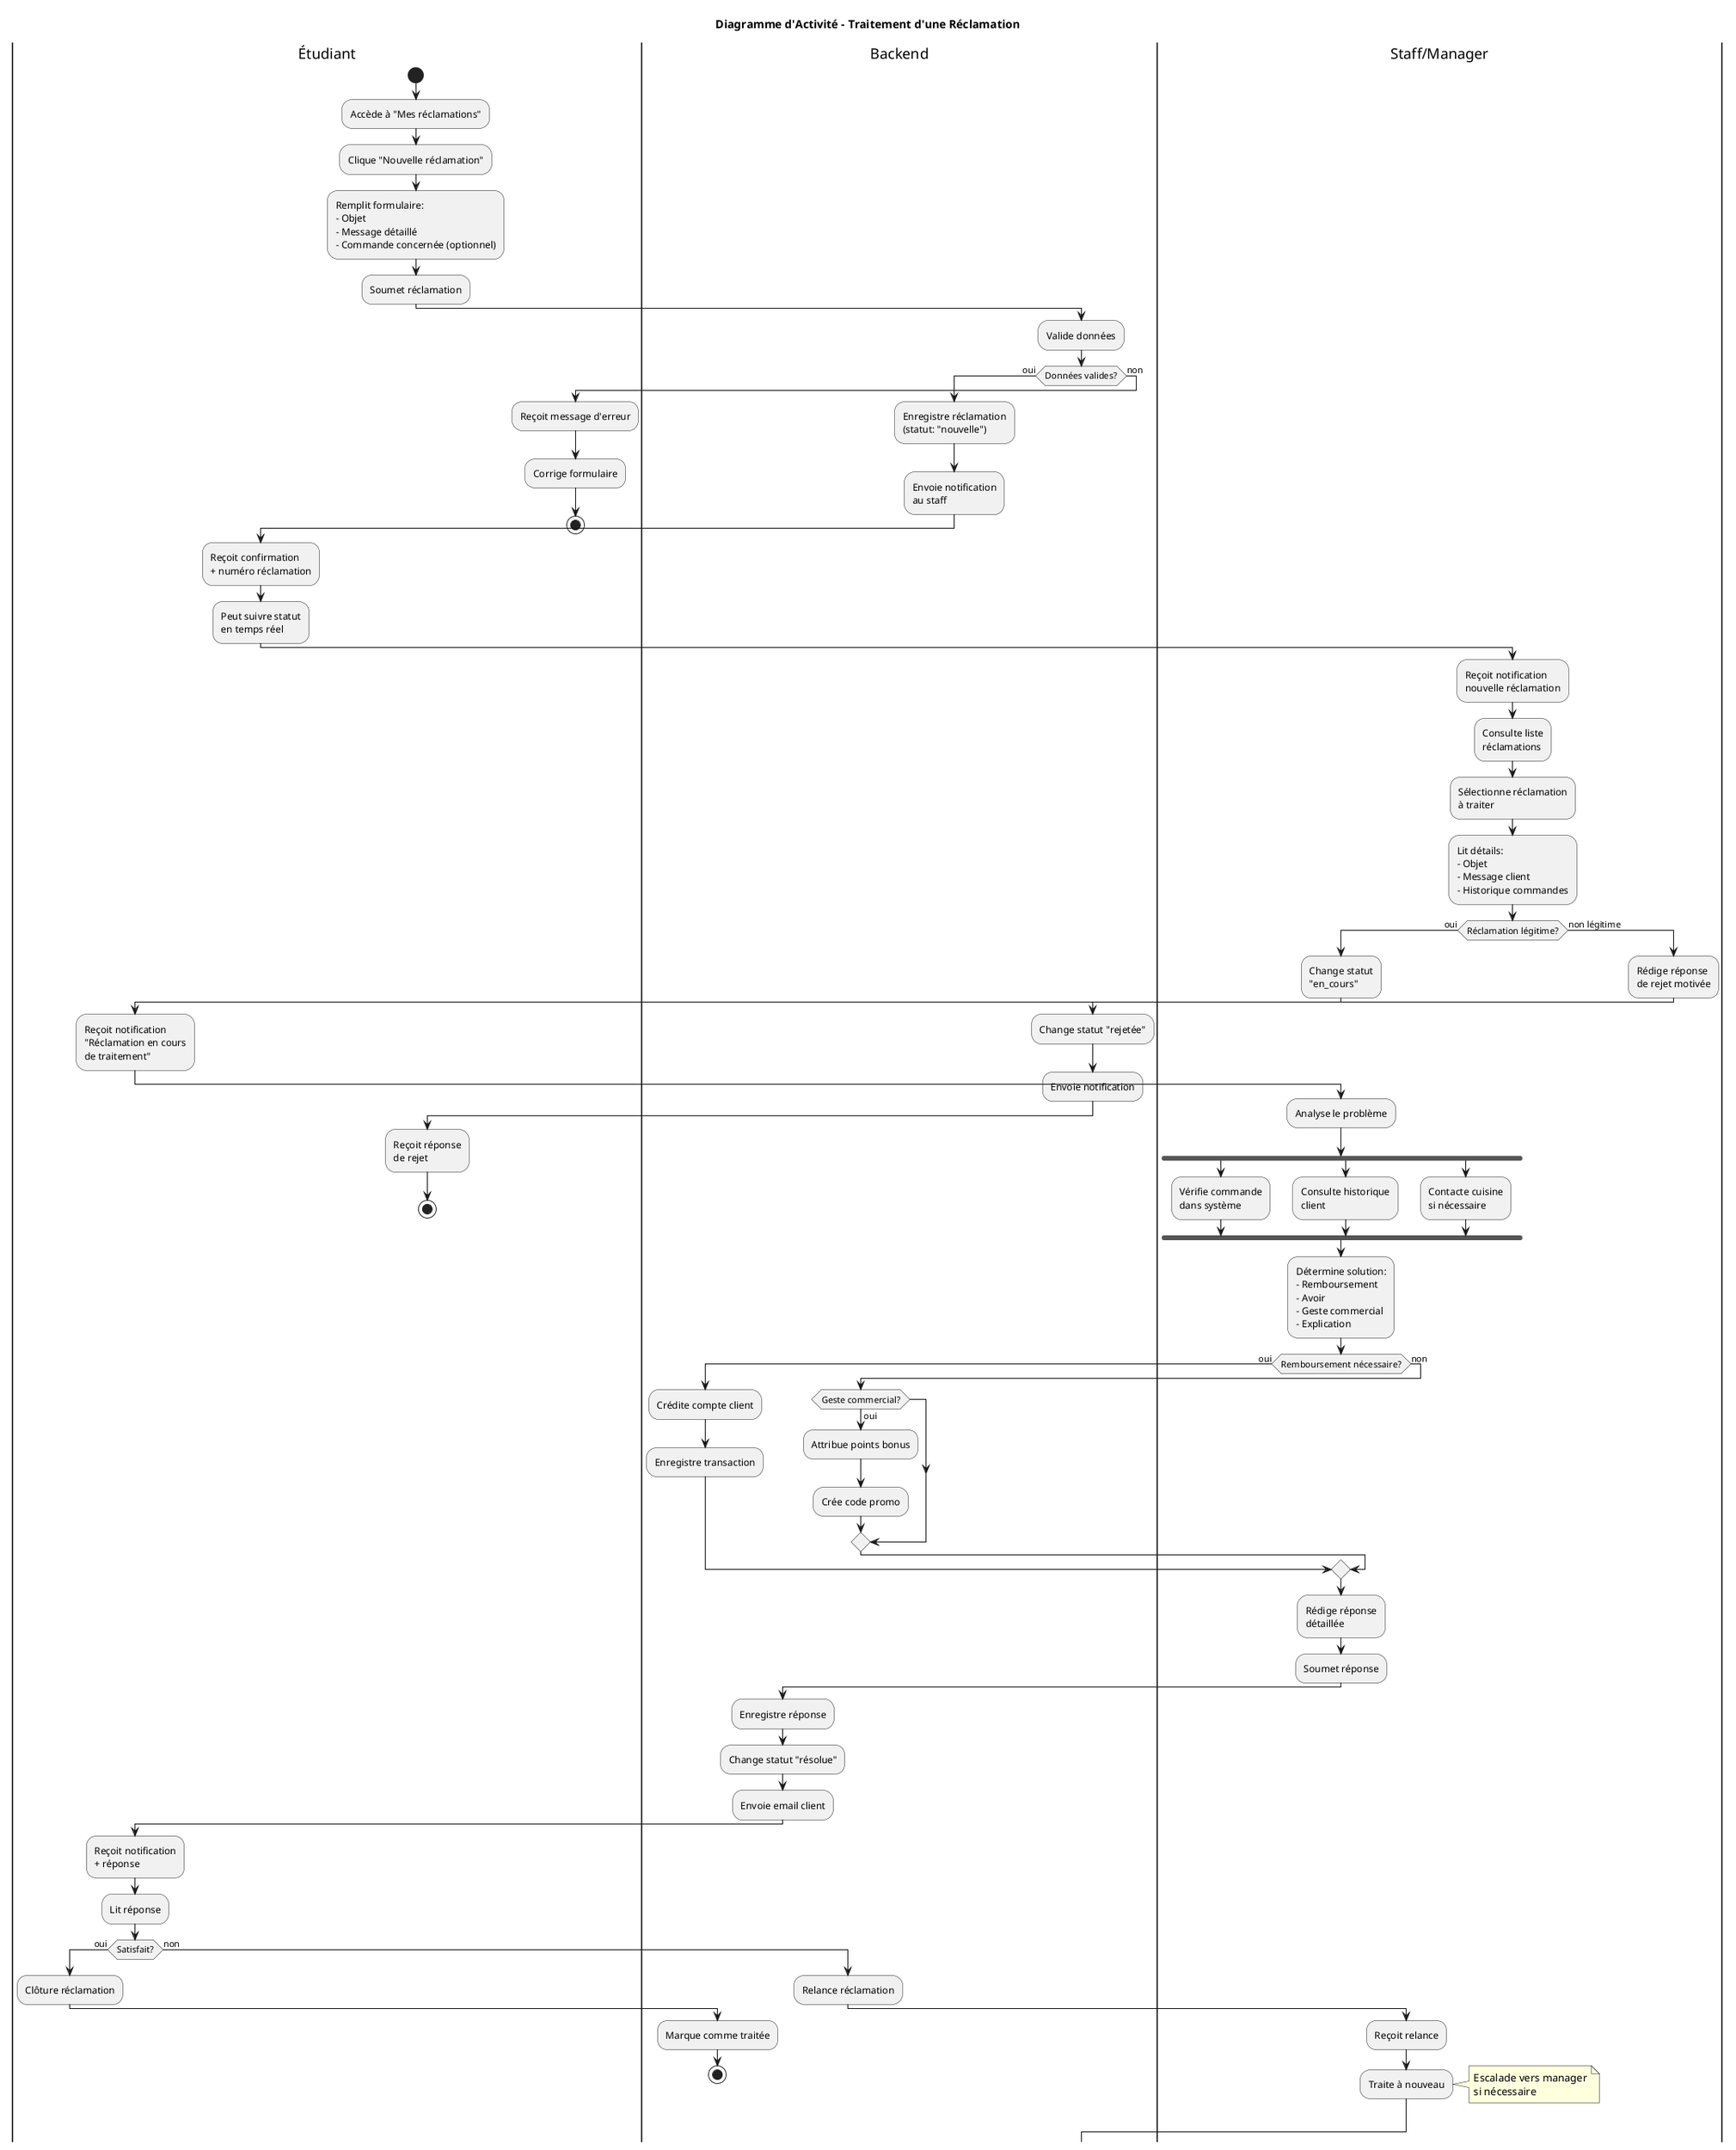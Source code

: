 @startuml Activity_Traitement_Reclamation
title Diagramme d'Activité - Traitement d'une Réclamation

|Étudiant|
start
:Accède à "Mes réclamations";
:Clique "Nouvelle réclamation";

:Remplit formulaire:
- Objet
- Message détaillé
- Commande concernée (optionnel);

:Soumet réclamation;

|Backend|
:Valide données;

if (Données valides?) then (oui)
  :Enregistre réclamation
  (statut: "nouvelle");
  
  :Envoie notification
  au staff;
  
  |Étudiant|
  :Reçoit confirmation
  + numéro réclamation;
  
  :Peut suivre statut
  en temps réel;
  
  |Staff/Manager|
  :Reçoit notification
  nouvelle réclamation;
  
  :Consulte liste
  réclamations;
  
  :Sélectionne réclamation
  à traiter;
  
  :Lit détails:
  - Objet
  - Message client
  - Historique commandes;
  
  if (Réclamation légitime?) then (oui)
    :Change statut
    "en_cours";
    
    |Étudiant|
    :Reçoit notification
    "Réclamation en cours
    de traitement";
    
    |Staff/Manager|
    :Analyse le problème;
    
    fork
      :Vérifie commande
      dans système;
    fork again
      :Consulte historique
      client;
    fork again
      :Contacte cuisine
      si nécessaire;
    end fork
    
    :Détermine solution:
    - Remboursement
    - Avoir
    - Geste commercial
    - Explication;
    
    if (Remboursement nécessaire?) then (oui)
      |Backend|
      :Crédite compte client;
      :Enregistre transaction;
    else (non)
      if (Geste commercial?) then (oui)
        :Attribue points bonus;
        :Crée code promo;
      endif
    endif
    
    |Staff/Manager|
    :Rédige réponse
    détaillée;
    
    :Soumet réponse;
    
    |Backend|
    :Enregistre réponse;
    :Change statut "résolue";
    :Envoie email client;
    
    |Étudiant|
    :Reçoit notification
    + réponse;
    
    :Lit réponse;
    
    if (Satisfait?) then (oui)
      :Clôture réclamation;
      
      |Backend|
      :Marque comme traitée;
      
      stop
      
    else (non)
      :Relance réclamation;
      
      |Staff/Manager|
      :Reçoit relance;
      :Traite à nouveau;
      
      note right
        Escalade vers manager
        si nécessaire
      end note
    endif
    
  else (non légitime)
    :Rédige réponse
    de rejet motivée;
    
    |Backend|
    :Change statut "rejetée";
    :Envoie notification;
    
    |Étudiant|
    :Reçoit réponse
    de rejet;
    
    stop
  endif
  
else (non)
  |Étudiant|
  :Reçoit message d'erreur;
  :Corrige formulaire;
  
  stop
endif

@enduml
